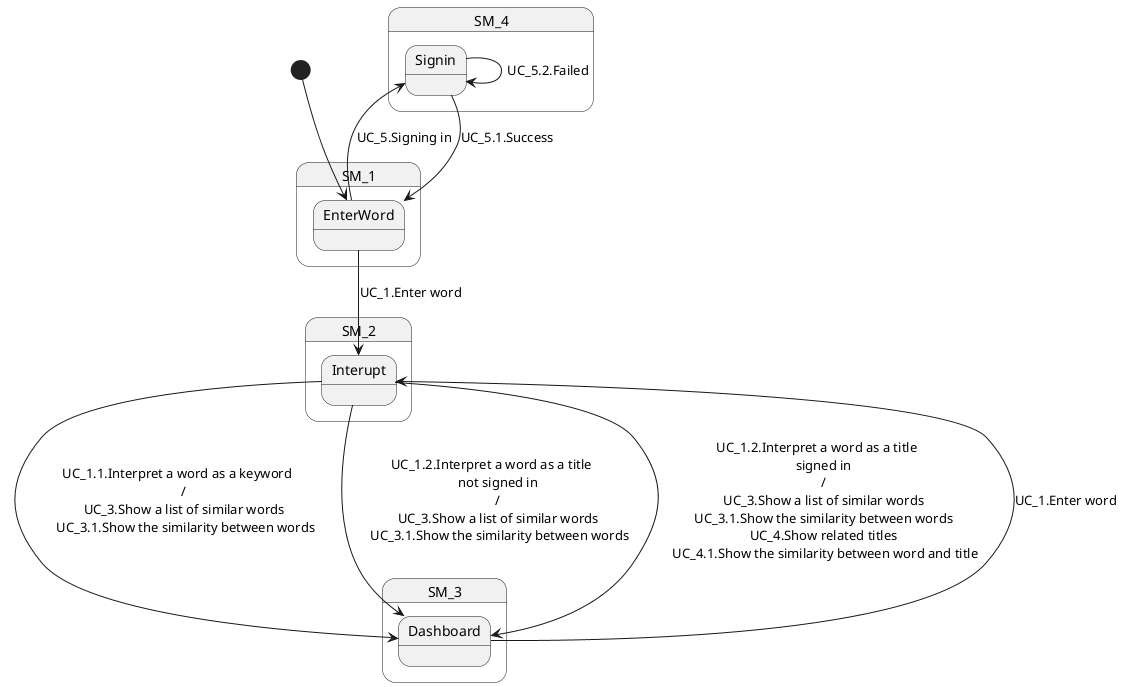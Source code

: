 @startuml

[*] --> SM_1.EnterWord
SM_1.EnterWord --> SM_2.Interupt : UC_1.Enter word

SM_2.Interupt --> SM_3.Dashboard : \
    UC_1.1.Interpret a word as a keyword \n\
    / \n\
    UC_3.Show a list of similar words \n\
    UC_3.1.Show the similarity between words

SM_2.Interupt --> SM_3.Dashboard : \
    UC_1.2.Interpret a word as a title \n\
    not signed in \n\
    / \n\
    UC_3.Show a list of similar words \n\
    UC_3.1.Show the similarity between words

SM_2.Interupt --> SM_3.Dashboard : \
    UC_1.2.Interpret a word as a title \n\
    signed in \n\
    / \n\
    UC_3.Show a list of similar words \n\
    UC_3.1.Show the similarity between words \n\
    UC_4.Show related titles \n\
    UC_4.1.Show the similarity between word and title



SM_3.Dashboard --> SM_2.Interupt : UC_1.Enter word

SM_1.EnterWord -up-> SM_4.Signin : UC_5.Signing in
SM_4.Signin --> SM_1.EnterWord : UC_5.1.Success
SM_4.Signin --> SM_4.Signin : UC_5.2.Failed


@enduml